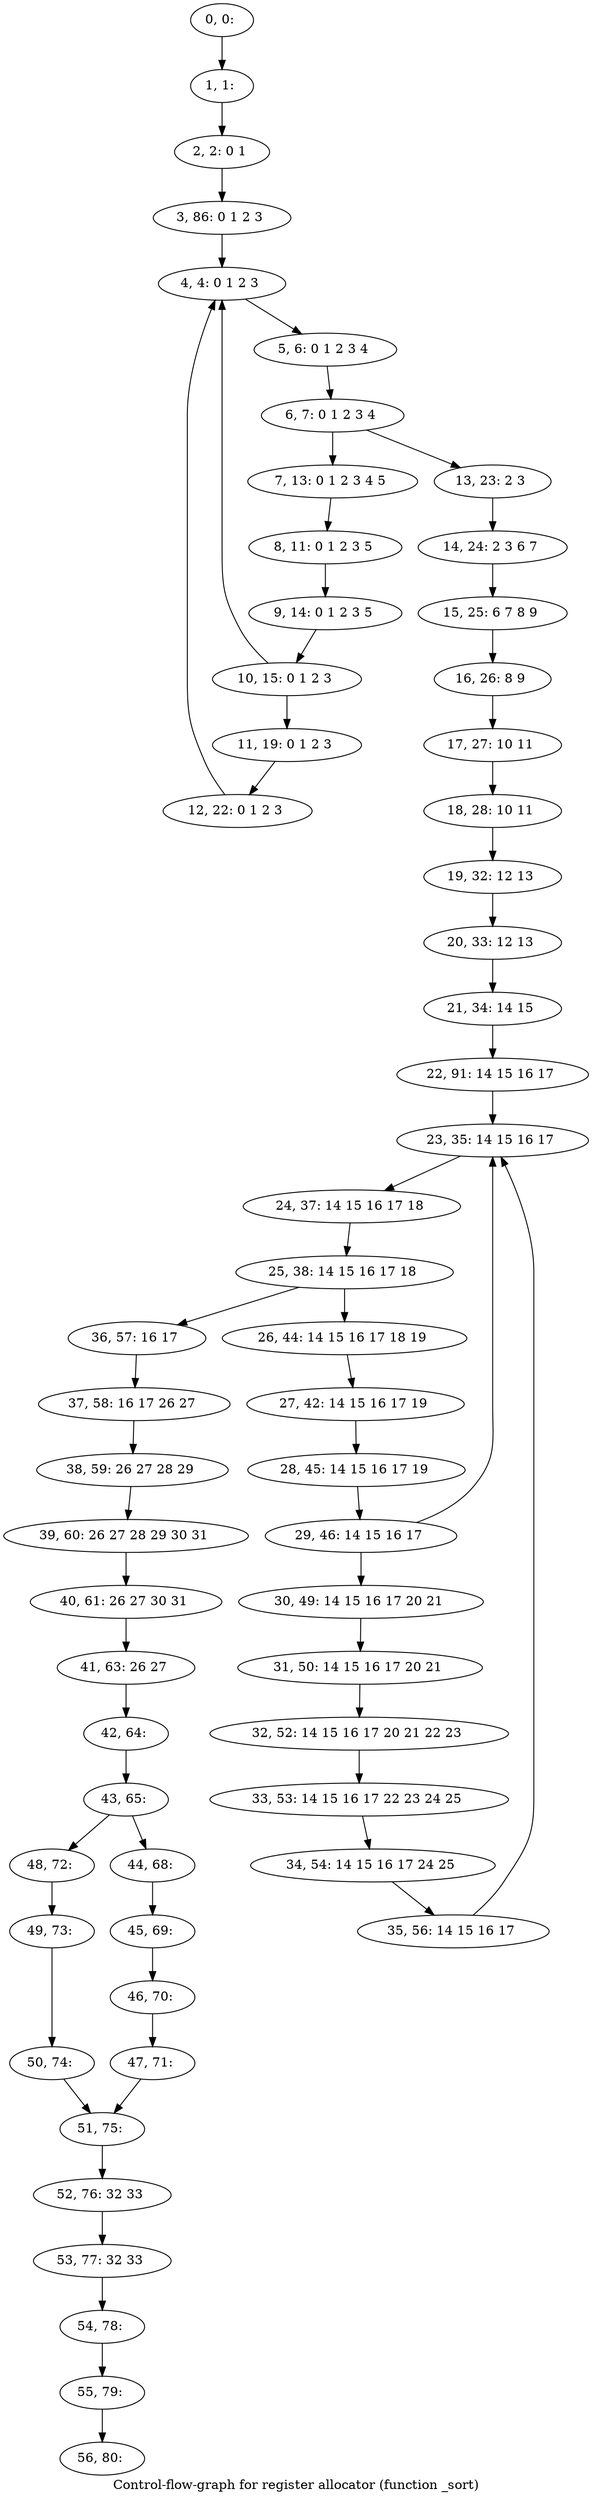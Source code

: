 digraph G {
graph [label="Control-flow-graph for register allocator (function _sort)"]
0[label="0, 0: "];
1[label="1, 1: "];
2[label="2, 2: 0 1 "];
3[label="3, 86: 0 1 2 3 "];
4[label="4, 4: 0 1 2 3 "];
5[label="5, 6: 0 1 2 3 4 "];
6[label="6, 7: 0 1 2 3 4 "];
7[label="7, 13: 0 1 2 3 4 5 "];
8[label="8, 11: 0 1 2 3 5 "];
9[label="9, 14: 0 1 2 3 5 "];
10[label="10, 15: 0 1 2 3 "];
11[label="11, 19: 0 1 2 3 "];
12[label="12, 22: 0 1 2 3 "];
13[label="13, 23: 2 3 "];
14[label="14, 24: 2 3 6 7 "];
15[label="15, 25: 6 7 8 9 "];
16[label="16, 26: 8 9 "];
17[label="17, 27: 10 11 "];
18[label="18, 28: 10 11 "];
19[label="19, 32: 12 13 "];
20[label="20, 33: 12 13 "];
21[label="21, 34: 14 15 "];
22[label="22, 91: 14 15 16 17 "];
23[label="23, 35: 14 15 16 17 "];
24[label="24, 37: 14 15 16 17 18 "];
25[label="25, 38: 14 15 16 17 18 "];
26[label="26, 44: 14 15 16 17 18 19 "];
27[label="27, 42: 14 15 16 17 19 "];
28[label="28, 45: 14 15 16 17 19 "];
29[label="29, 46: 14 15 16 17 "];
30[label="30, 49: 14 15 16 17 20 21 "];
31[label="31, 50: 14 15 16 17 20 21 "];
32[label="32, 52: 14 15 16 17 20 21 22 23 "];
33[label="33, 53: 14 15 16 17 22 23 24 25 "];
34[label="34, 54: 14 15 16 17 24 25 "];
35[label="35, 56: 14 15 16 17 "];
36[label="36, 57: 16 17 "];
37[label="37, 58: 16 17 26 27 "];
38[label="38, 59: 26 27 28 29 "];
39[label="39, 60: 26 27 28 29 30 31 "];
40[label="40, 61: 26 27 30 31 "];
41[label="41, 63: 26 27 "];
42[label="42, 64: "];
43[label="43, 65: "];
44[label="44, 68: "];
45[label="45, 69: "];
46[label="46, 70: "];
47[label="47, 71: "];
48[label="48, 72: "];
49[label="49, 73: "];
50[label="50, 74: "];
51[label="51, 75: "];
52[label="52, 76: 32 33 "];
53[label="53, 77: 32 33 "];
54[label="54, 78: "];
55[label="55, 79: "];
56[label="56, 80: "];
0->1 ;
1->2 ;
2->3 ;
3->4 ;
4->5 ;
5->6 ;
6->7 ;
6->13 ;
7->8 ;
8->9 ;
9->10 ;
10->11 ;
10->4 ;
11->12 ;
12->4 ;
13->14 ;
14->15 ;
15->16 ;
16->17 ;
17->18 ;
18->19 ;
19->20 ;
20->21 ;
21->22 ;
22->23 ;
23->24 ;
24->25 ;
25->26 ;
25->36 ;
26->27 ;
27->28 ;
28->29 ;
29->30 ;
29->23 ;
30->31 ;
31->32 ;
32->33 ;
33->34 ;
34->35 ;
35->23 ;
36->37 ;
37->38 ;
38->39 ;
39->40 ;
40->41 ;
41->42 ;
42->43 ;
43->44 ;
43->48 ;
44->45 ;
45->46 ;
46->47 ;
47->51 ;
48->49 ;
49->50 ;
50->51 ;
51->52 ;
52->53 ;
53->54 ;
54->55 ;
55->56 ;
}
